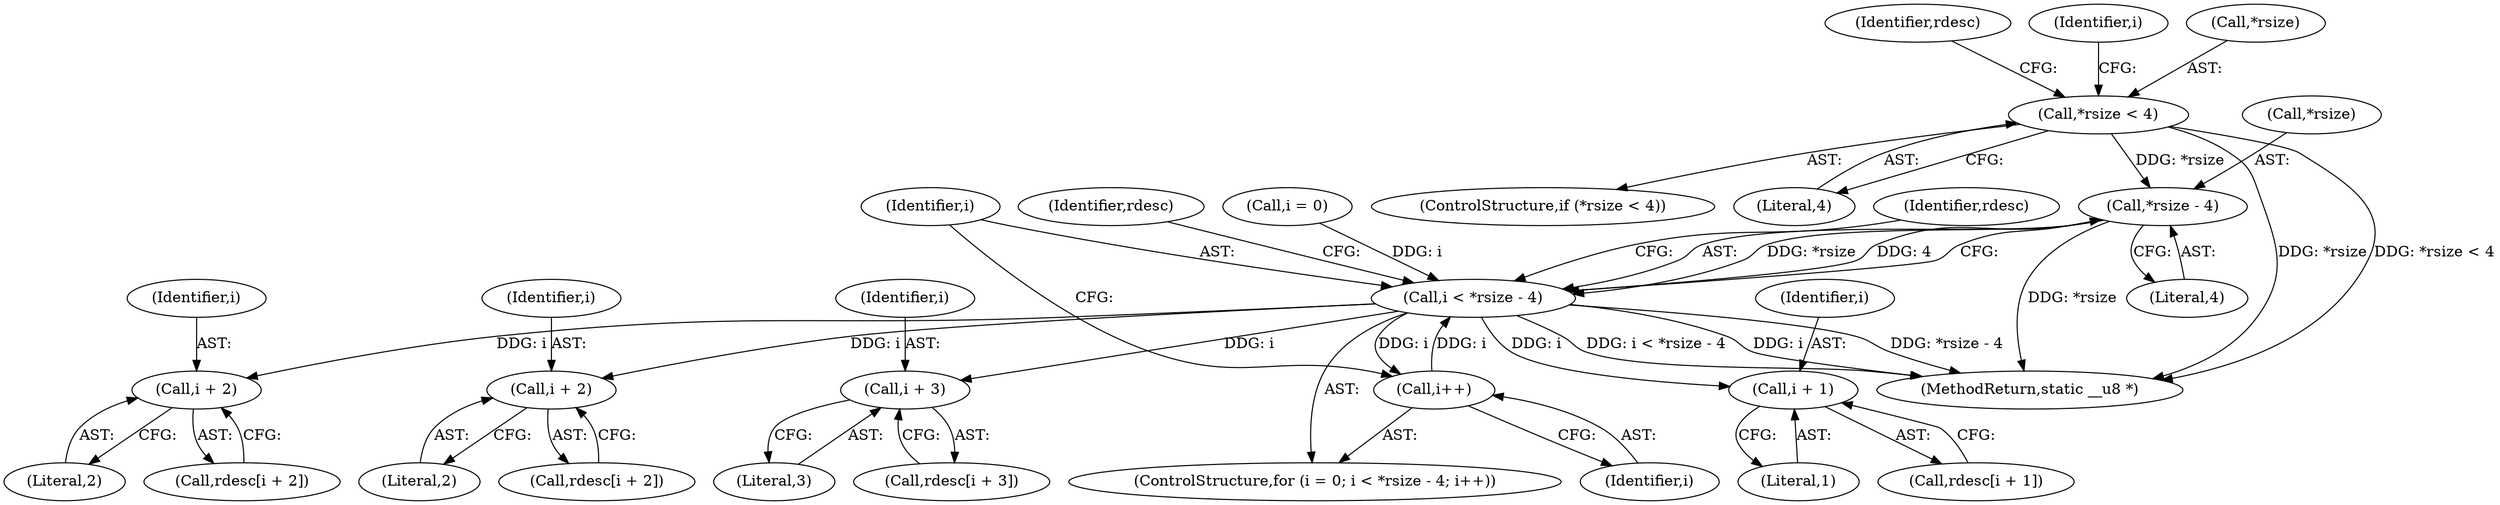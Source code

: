 digraph "0_linux_1ebb71143758f45dc0fa76e2f48429e13b16d110@pointer" {
"1000133" [label="(Call,*rsize - 4)"];
"1000121" [label="(Call,*rsize < 4)"];
"1000131" [label="(Call,i < *rsize - 4)"];
"1000137" [label="(Call,i++)"];
"1000149" [label="(Call,i + 2)"];
"1000162" [label="(Call,i + 2)"];
"1000169" [label="(Call,i + 3)"];
"1000174" [label="(Call,i + 1)"];
"1000164" [label="(Literal,2)"];
"1000179" [label="(MethodReturn,static __u8 *)"];
"1000126" [label="(Identifier,rdesc)"];
"1000178" [label="(Identifier,rdesc)"];
"1000131" [label="(Call,i < *rsize - 4)"];
"1000124" [label="(Literal,4)"];
"1000163" [label="(Identifier,i)"];
"1000171" [label="(Literal,3)"];
"1000129" [label="(Identifier,i)"];
"1000127" [label="(ControlStructure,for (i = 0; i < *rsize - 4; i++))"];
"1000138" [label="(Identifier,i)"];
"1000149" [label="(Call,i + 2)"];
"1000160" [label="(Call,rdesc[i + 2])"];
"1000169" [label="(Call,i + 3)"];
"1000134" [label="(Call,*rsize)"];
"1000151" [label="(Literal,2)"];
"1000176" [label="(Literal,1)"];
"1000133" [label="(Call,*rsize - 4)"];
"1000162" [label="(Call,i + 2)"];
"1000150" [label="(Identifier,i)"];
"1000172" [label="(Call,rdesc[i + 1])"];
"1000122" [label="(Call,*rsize)"];
"1000147" [label="(Call,rdesc[i + 2])"];
"1000167" [label="(Call,rdesc[i + 3])"];
"1000170" [label="(Identifier,i)"];
"1000174" [label="(Call,i + 1)"];
"1000121" [label="(Call,*rsize < 4)"];
"1000132" [label="(Identifier,i)"];
"1000175" [label="(Identifier,i)"];
"1000137" [label="(Call,i++)"];
"1000128" [label="(Call,i = 0)"];
"1000136" [label="(Literal,4)"];
"1000143" [label="(Identifier,rdesc)"];
"1000120" [label="(ControlStructure,if (*rsize < 4))"];
"1000133" -> "1000131"  [label="AST: "];
"1000133" -> "1000136"  [label="CFG: "];
"1000134" -> "1000133"  [label="AST: "];
"1000136" -> "1000133"  [label="AST: "];
"1000131" -> "1000133"  [label="CFG: "];
"1000133" -> "1000179"  [label="DDG: *rsize"];
"1000133" -> "1000131"  [label="DDG: *rsize"];
"1000133" -> "1000131"  [label="DDG: 4"];
"1000121" -> "1000133"  [label="DDG: *rsize"];
"1000121" -> "1000120"  [label="AST: "];
"1000121" -> "1000124"  [label="CFG: "];
"1000122" -> "1000121"  [label="AST: "];
"1000124" -> "1000121"  [label="AST: "];
"1000126" -> "1000121"  [label="CFG: "];
"1000129" -> "1000121"  [label="CFG: "];
"1000121" -> "1000179"  [label="DDG: *rsize"];
"1000121" -> "1000179"  [label="DDG: *rsize < 4"];
"1000131" -> "1000127"  [label="AST: "];
"1000132" -> "1000131"  [label="AST: "];
"1000143" -> "1000131"  [label="CFG: "];
"1000178" -> "1000131"  [label="CFG: "];
"1000131" -> "1000179"  [label="DDG: i < *rsize - 4"];
"1000131" -> "1000179"  [label="DDG: i"];
"1000131" -> "1000179"  [label="DDG: *rsize - 4"];
"1000128" -> "1000131"  [label="DDG: i"];
"1000137" -> "1000131"  [label="DDG: i"];
"1000131" -> "1000137"  [label="DDG: i"];
"1000131" -> "1000149"  [label="DDG: i"];
"1000131" -> "1000162"  [label="DDG: i"];
"1000131" -> "1000169"  [label="DDG: i"];
"1000131" -> "1000174"  [label="DDG: i"];
"1000137" -> "1000127"  [label="AST: "];
"1000137" -> "1000138"  [label="CFG: "];
"1000138" -> "1000137"  [label="AST: "];
"1000132" -> "1000137"  [label="CFG: "];
"1000149" -> "1000147"  [label="AST: "];
"1000149" -> "1000151"  [label="CFG: "];
"1000150" -> "1000149"  [label="AST: "];
"1000151" -> "1000149"  [label="AST: "];
"1000147" -> "1000149"  [label="CFG: "];
"1000162" -> "1000160"  [label="AST: "];
"1000162" -> "1000164"  [label="CFG: "];
"1000163" -> "1000162"  [label="AST: "];
"1000164" -> "1000162"  [label="AST: "];
"1000160" -> "1000162"  [label="CFG: "];
"1000169" -> "1000167"  [label="AST: "];
"1000169" -> "1000171"  [label="CFG: "];
"1000170" -> "1000169"  [label="AST: "];
"1000171" -> "1000169"  [label="AST: "];
"1000167" -> "1000169"  [label="CFG: "];
"1000174" -> "1000172"  [label="AST: "];
"1000174" -> "1000176"  [label="CFG: "];
"1000175" -> "1000174"  [label="AST: "];
"1000176" -> "1000174"  [label="AST: "];
"1000172" -> "1000174"  [label="CFG: "];
}

